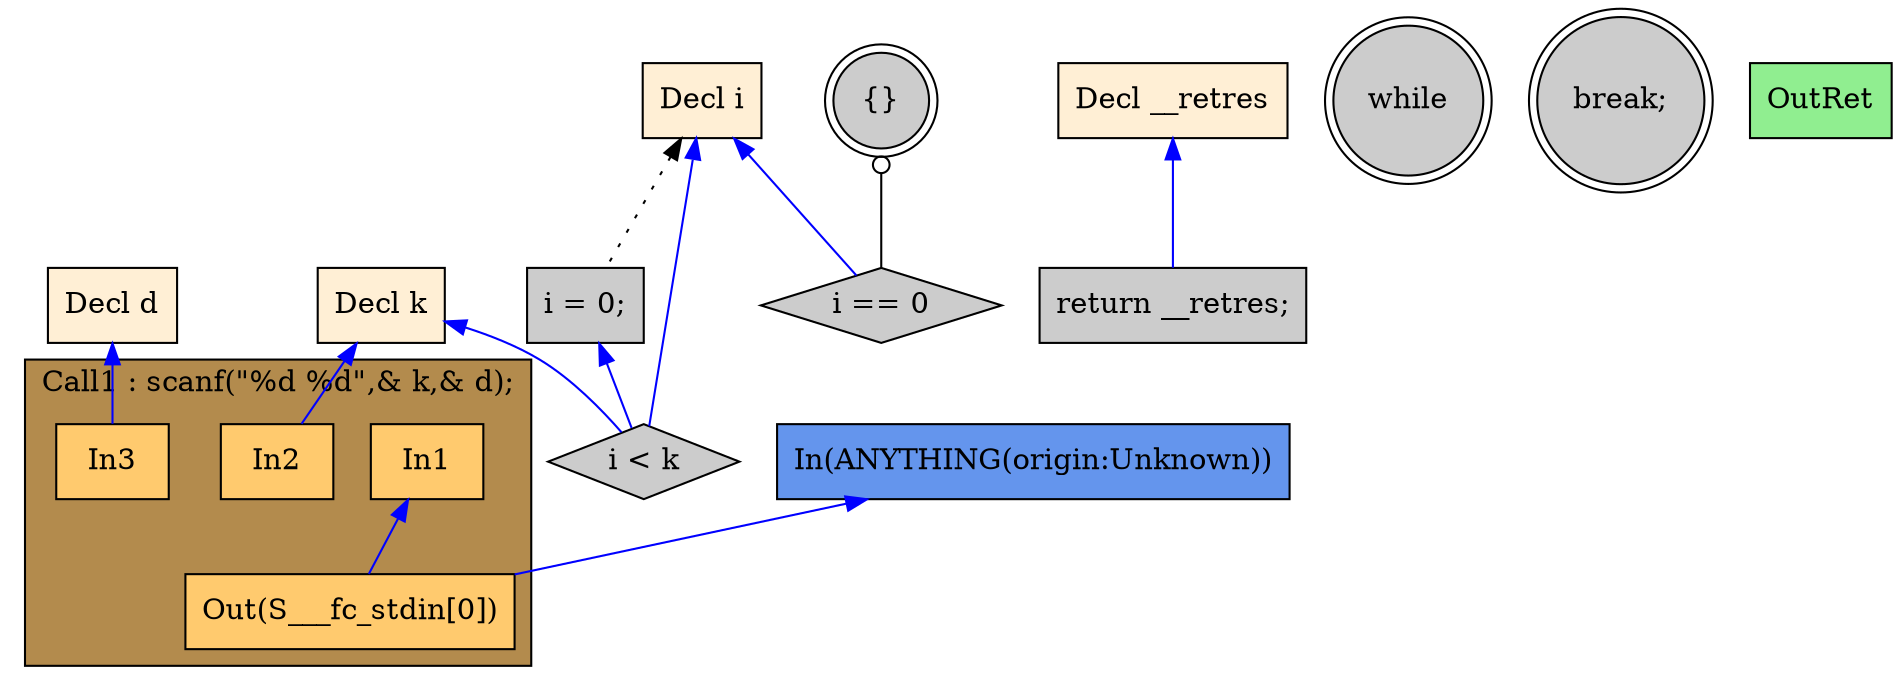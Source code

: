 digraph G {
  rankdir=TB;
  node [style="filled", ];
  2 [label="Decl k", fillcolor="#FFEFD5", shape=box, ];
  3 [label="Decl d", fillcolor="#FFEFD5", shape=box, ];
  4 [label="Decl i", fillcolor="#FFEFD5", shape=box, ];
  5 [label="Decl __retres", fillcolor="#FFEFD5", shape=box, ];
  7 [label="In1", fillcolor="#FFCA6E", shape=box, ];
  8 [label="In2", fillcolor="#FFCA6E", shape=box, ];
  9 [label="In3", fillcolor="#FFCA6E", shape=box, ];
  10 [label="Out(S___fc_stdin[0])", fillcolor="#FFCA6E", shape=box, ];
  11 [label="i = 0;", fillcolor="#CCCCCC", shape=box, ];
  12 [label="while", fillcolor="#CCCCCC", shape=doublecircle, ];
  13 [label="i < k", fillcolor="#CCCCCC", shape=diamond, ];
  14 [label="{}", fillcolor="#CCCCCC", shape=doublecircle, ];
  15 [label="i == 0", fillcolor="#CCCCCC", shape=diamond, ];
  16 [label="break;", fillcolor="#CCCCCC", shape=doublecircle, ];
  17 [label="return __retres;", fillcolor="#CCCCCC", shape=box, ];
  18 [label="OutRet", fillcolor="#90EE90", shape=box, ];
  19 [label="In(ANYTHING(origin:Unknown))", fillcolor="#6495ED", shape=box, ];
  
  subgraph cluster_Call1 { label="Call1 : scanf(\"%d %d\",& k,& d);";
                           fillcolor="#B38B4D"; style="filled"; 10;9;8;7;
     };
  
  edge [dir=back, ];
  2 -> 8 [color="#0000FF", ];
  3 -> 9 [color="#0000FF", ];
  7 -> 10 [color="#0000FF", ];
  19 -> 10 [color="#0000FF", ];
  4 -> 11 [color="#000000", style="dotted", ];
  2 -> 13 [color="#0000FF", ];
  4 -> 13 [color="#0000FF", ];
  11 -> 13 [color="#0000FF", ];
  4 -> 15 [color="#0000FF", ];
  14 -> 15 [color="#000000", arrowtail=odot, ];
  5 -> 17 [color="#0000FF", ];
  
  }
